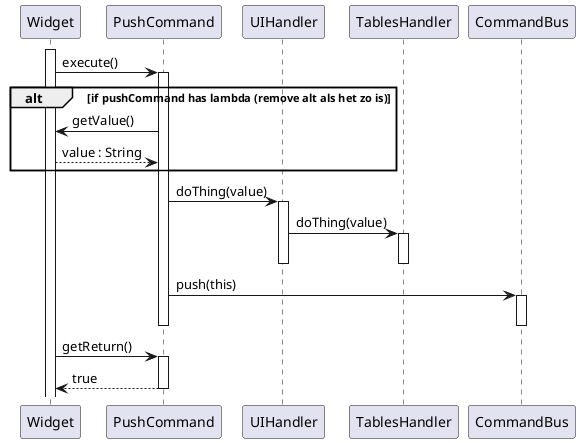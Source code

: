 @startuml
activate Widget
Widget -> PushCommand: execute()
activate PushCommand
alt if pushCommand has lambda (remove alt als het zo is)
PushCommand -> Widget: getValue()
Widget --> PushCommand: value : String
end

PushCommand -> UIHandler: doThing(value)
activate UIHandler
UIHandler -> TablesHandler: doThing(value)
activate TablesHandler
deactivate
deactivate
PushCommand -> CommandBus: push(this)
activate CommandBus
deactivate
deactivate
Widget -> PushCommand: getReturn()
activate PushCommand
return true



@enduml
